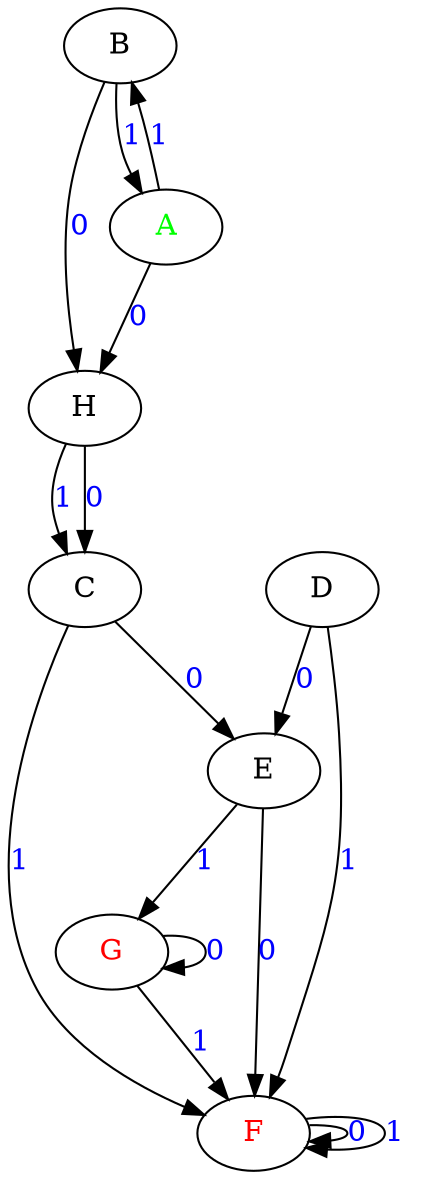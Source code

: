 digraph G {
	"B"->"H"[ label=<<font color="blue">0</font>> ];
	"A"->"H"[ label=<<font color="blue">0</font>> ];
	"C"->"E"[ label=<<font color="blue">0</font>> ];
	"D"->"E"[ label=<<font color="blue">0</font>> ];
	"G"->"G"[ label=<<font color="blue">0</font>> ];
	"F"->"F"[ label=<<font color="blue">0</font>> ];
	"B"->"A"[ label=<<font color="blue">1</font>> ];
	"E"->"F"[ label=<<font color="blue">0</font>> ];
	"E"->"G"[ label=<<font color="blue">1</font>> ];
	"F"->"F"[ label=<<font color="blue">1</font>> ];
	"A"->"B"[ label=<<font color="blue">1</font>> ];
	"C"->"F"[ label=<<font color="blue">1</font>> ];
	"H"->"C"[ label=<<font color="blue">1</font>> ];
	"D"->"F"[ label=<<font color="blue">1</font>> ];
	"G"->"F"[ label=<<font color="blue">1</font>> ];
	"H"->"C"[ label=<<font color="blue">0</font>> ];
	"A" [ label=<<font color="green">A</font>> ];
	"B";
	"C";
	"D";
	"E";
	"F" [ label=<<font color="red">F</font>> ];
	"G" [ label=<<font color="red">G</font>> ];
	"H";

}

